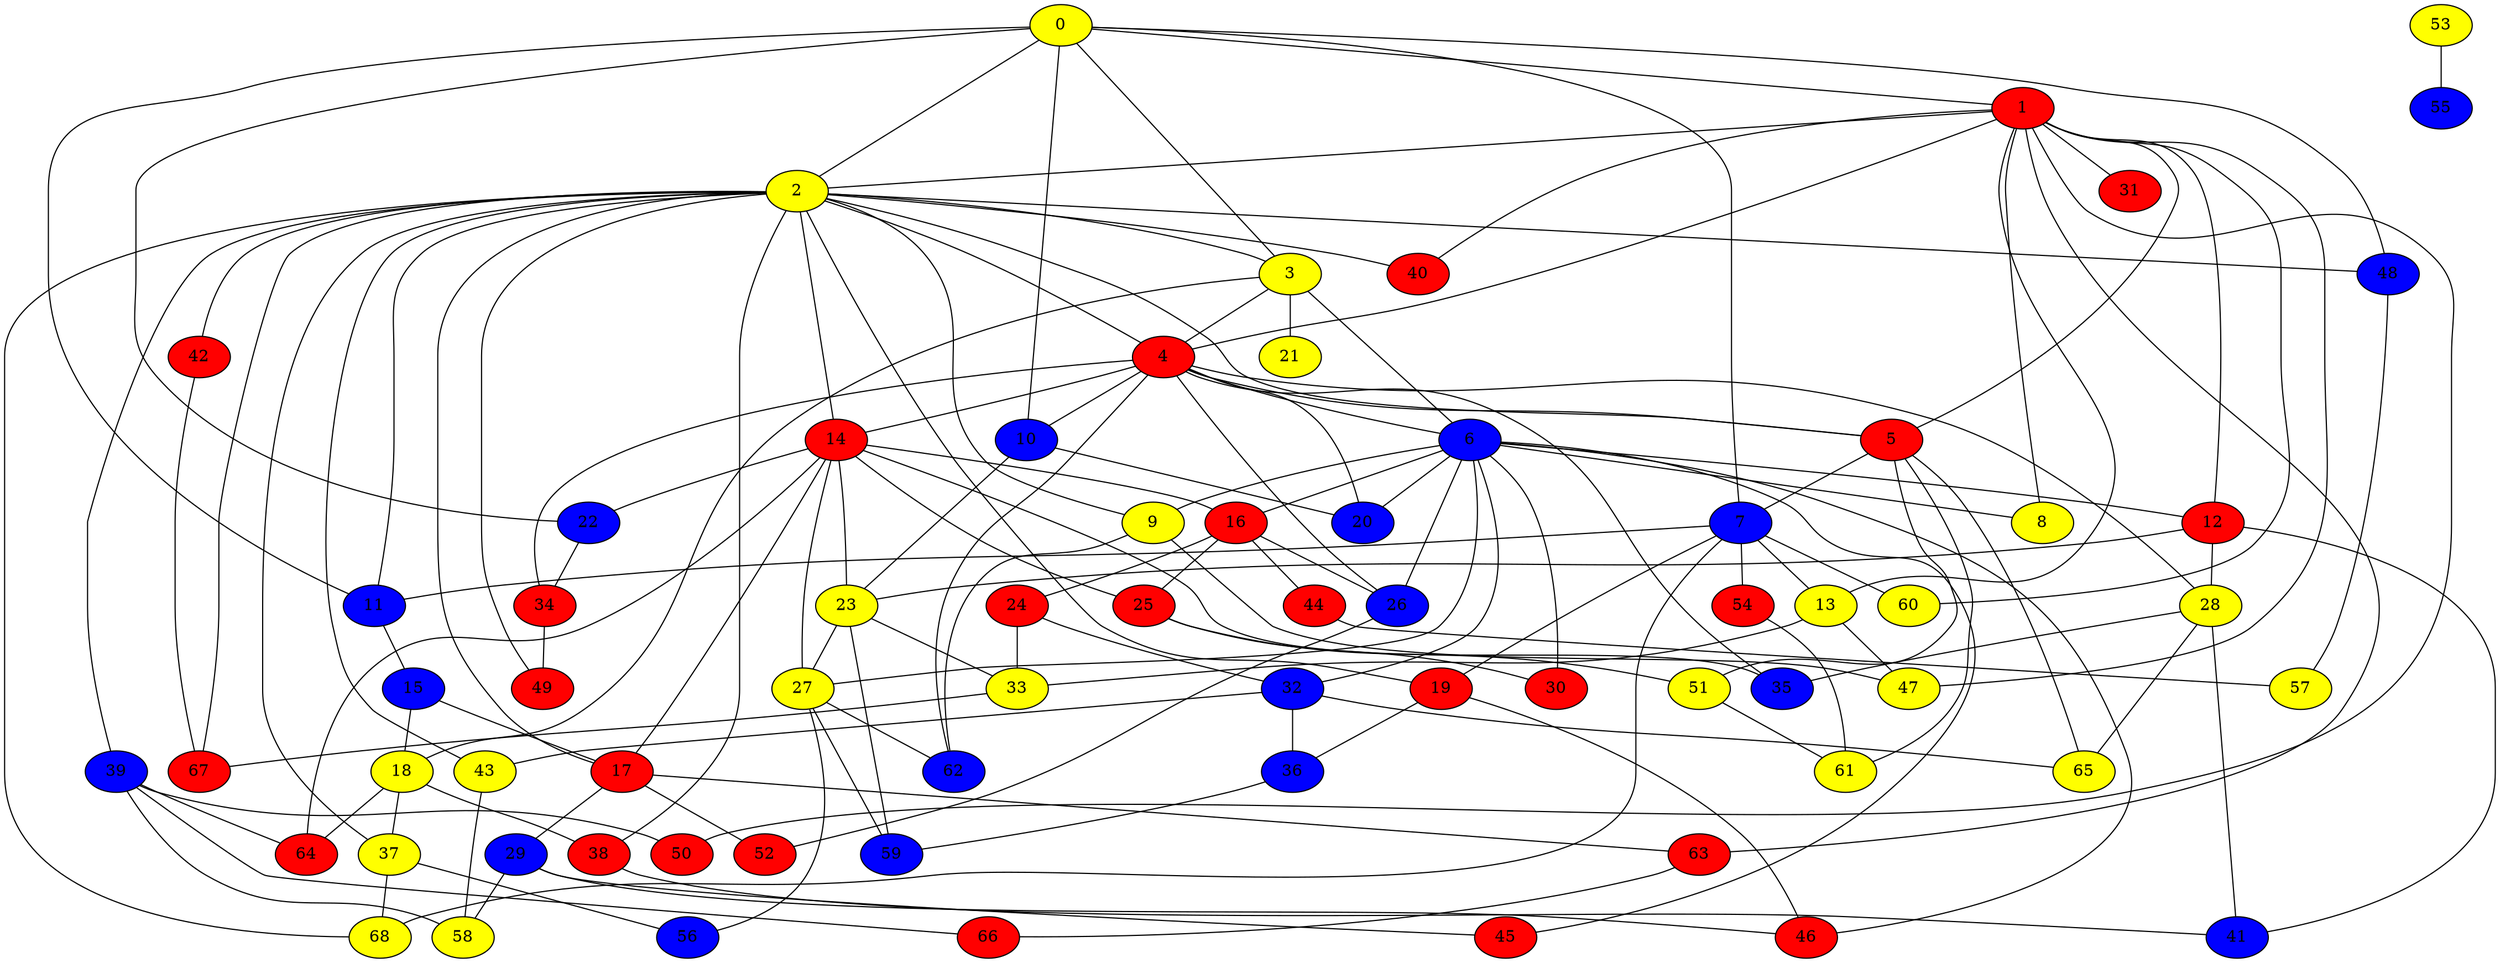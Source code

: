 graph {
0 [style = filled fillcolor = yellow];
1 [style = filled fillcolor = red];
2 [style = filled fillcolor = yellow];
3 [style = filled fillcolor = yellow];
4 [style = filled fillcolor = red];
5 [style = filled fillcolor = red];
6 [style = filled fillcolor = blue];
7 [style = filled fillcolor = blue];
8 [style = filled fillcolor = yellow];
9 [style = filled fillcolor = yellow];
10 [style = filled fillcolor = blue];
11 [style = filled fillcolor = blue];
12 [style = filled fillcolor = red];
13 [style = filled fillcolor = yellow];
14 [style = filled fillcolor = red];
15 [style = filled fillcolor = blue];
16 [style = filled fillcolor = red];
17 [style = filled fillcolor = red];
18 [style = filled fillcolor = yellow];
19 [style = filled fillcolor = red];
20 [style = filled fillcolor = blue];
21 [style = filled fillcolor = yellow];
22 [style = filled fillcolor = blue];
23 [style = filled fillcolor = yellow];
24 [style = filled fillcolor = red];
25 [style = filled fillcolor = red];
26 [style = filled fillcolor = blue];
27 [style = filled fillcolor = yellow];
28 [style = filled fillcolor = yellow];
29 [style = filled fillcolor = blue];
30 [style = filled fillcolor = red];
31 [style = filled fillcolor = red];
32 [style = filled fillcolor = blue];
33 [style = filled fillcolor = yellow];
34 [style = filled fillcolor = red];
35 [style = filled fillcolor = blue];
36 [style = filled fillcolor = blue];
37 [style = filled fillcolor = yellow];
38 [style = filled fillcolor = red];
39 [style = filled fillcolor = blue];
40 [style = filled fillcolor = red];
41 [style = filled fillcolor = blue];
42 [style = filled fillcolor = red];
43 [style = filled fillcolor = yellow];
44 [style = filled fillcolor = red];
45 [style = filled fillcolor = red];
46 [style = filled fillcolor = red];
47 [style = filled fillcolor = yellow];
48 [style = filled fillcolor = blue];
49 [style = filled fillcolor = red];
50 [style = filled fillcolor = red];
51 [style = filled fillcolor = yellow];
52 [style = filled fillcolor = red];
53 [style = filled fillcolor = yellow];
54 [style = filled fillcolor = red];
55 [style = filled fillcolor = blue];
56 [style = filled fillcolor = blue];
57 [style = filled fillcolor = yellow];
58 [style = filled fillcolor = yellow];
59 [style = filled fillcolor = blue];
60 [style = filled fillcolor = yellow];
61 [style = filled fillcolor = yellow];
62 [style = filled fillcolor = blue];
63 [style = filled fillcolor = red];
64 [style = filled fillcolor = red];
65 [style = filled fillcolor = yellow];
66 [style = filled fillcolor = red];
67 [style = filled fillcolor = red];
68 [style = filled fillcolor = yellow];
0 -- 1;
0 -- 7;
0 -- 3;
0 -- 2;
0 -- 10;
0 -- 11;
0 -- 22;
0 -- 48;
1 -- 2;
1 -- 4;
1 -- 5;
1 -- 8;
1 -- 12;
1 -- 13;
1 -- 31;
1 -- 40;
1 -- 47;
1 -- 50;
1 -- 60;
1 -- 63;
2 -- 3;
2 -- 4;
2 -- 5;
2 -- 9;
2 -- 11;
2 -- 14;
2 -- 17;
2 -- 19;
2 -- 37;
2 -- 38;
2 -- 39;
2 -- 40;
2 -- 42;
2 -- 43;
2 -- 48;
2 -- 49;
2 -- 67;
2 -- 68;
3 -- 4;
3 -- 6;
3 -- 18;
3 -- 21;
4 -- 5;
4 -- 6;
4 -- 10;
4 -- 14;
4 -- 20;
4 -- 26;
4 -- 28;
4 -- 34;
4 -- 35;
4 -- 62;
5 -- 7;
5 -- 51;
5 -- 61;
5 -- 65;
6 -- 8;
6 -- 9;
6 -- 12;
6 -- 16;
6 -- 20;
6 -- 26;
6 -- 27;
6 -- 30;
6 -- 32;
6 -- 45;
6 -- 46;
7 -- 11;
7 -- 13;
7 -- 19;
7 -- 54;
7 -- 60;
7 -- 68;
9 -- 47;
9 -- 62;
10 -- 20;
10 -- 23;
11 -- 15;
12 -- 23;
12 -- 28;
12 -- 41;
13 -- 33;
13 -- 47;
14 -- 16;
14 -- 17;
14 -- 22;
14 -- 23;
14 -- 25;
14 -- 27;
14 -- 35;
14 -- 64;
15 -- 17;
15 -- 18;
16 -- 24;
16 -- 25;
16 -- 26;
16 -- 44;
17 -- 29;
17 -- 52;
17 -- 63;
18 -- 37;
18 -- 38;
18 -- 64;
19 -- 36;
19 -- 46;
22 -- 34;
23 -- 27;
23 -- 33;
23 -- 59;
24 -- 32;
24 -- 33;
25 -- 30;
25 -- 51;
26 -- 52;
27 -- 56;
27 -- 59;
27 -- 62;
28 -- 35;
28 -- 41;
28 -- 65;
29 -- 45;
29 -- 46;
29 -- 58;
32 -- 36;
32 -- 43;
32 -- 65;
33 -- 67;
34 -- 49;
36 -- 59;
37 -- 56;
37 -- 68;
38 -- 41;
39 -- 50;
39 -- 58;
39 -- 64;
39 -- 66;
42 -- 67;
43 -- 58;
44 -- 57;
48 -- 57;
51 -- 61;
53 -- 55;
54 -- 61;
63 -- 66;
}
